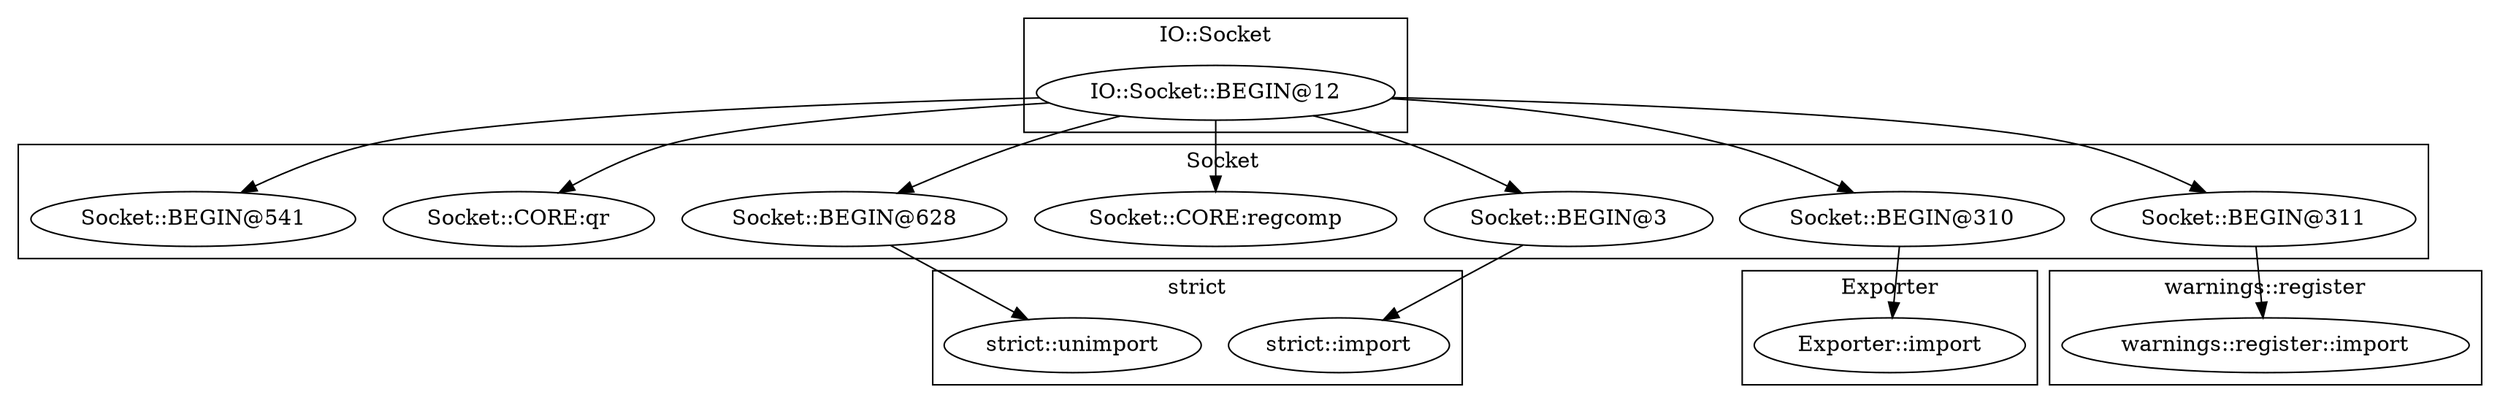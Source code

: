 digraph {
graph [overlap=false]
subgraph cluster_strict {
	label="strict";
	"strict::import";
	"strict::unimport";
}
subgraph cluster_Socket {
	label="Socket";
	"Socket::BEGIN@628";
	"Socket::BEGIN@3";
	"Socket::BEGIN@310";
	"Socket::CORE:regcomp";
	"Socket::BEGIN@311";
	"Socket::CORE:qr";
	"Socket::BEGIN@541";
}
subgraph cluster_Exporter {
	label="Exporter";
	"Exporter::import";
}
subgraph cluster_IO_Socket {
	label="IO::Socket";
	"IO::Socket::BEGIN@12";
}
subgraph cluster_warnings_register {
	label="warnings::register";
	"warnings::register::import";
}
"IO::Socket::BEGIN@12" -> "Socket::BEGIN@3";
"Socket::BEGIN@310" -> "Exporter::import";
"IO::Socket::BEGIN@12" -> "Socket::CORE:regcomp";
"IO::Socket::BEGIN@12" -> "Socket::BEGIN@541";
"IO::Socket::BEGIN@12" -> "Socket::CORE:qr";
"Socket::BEGIN@311" -> "warnings::register::import";
"IO::Socket::BEGIN@12" -> "Socket::BEGIN@628";
"IO::Socket::BEGIN@12" -> "Socket::BEGIN@310";
"Socket::BEGIN@628" -> "strict::unimport";
"IO::Socket::BEGIN@12" -> "Socket::BEGIN@311";
"Socket::BEGIN@3" -> "strict::import";
}
